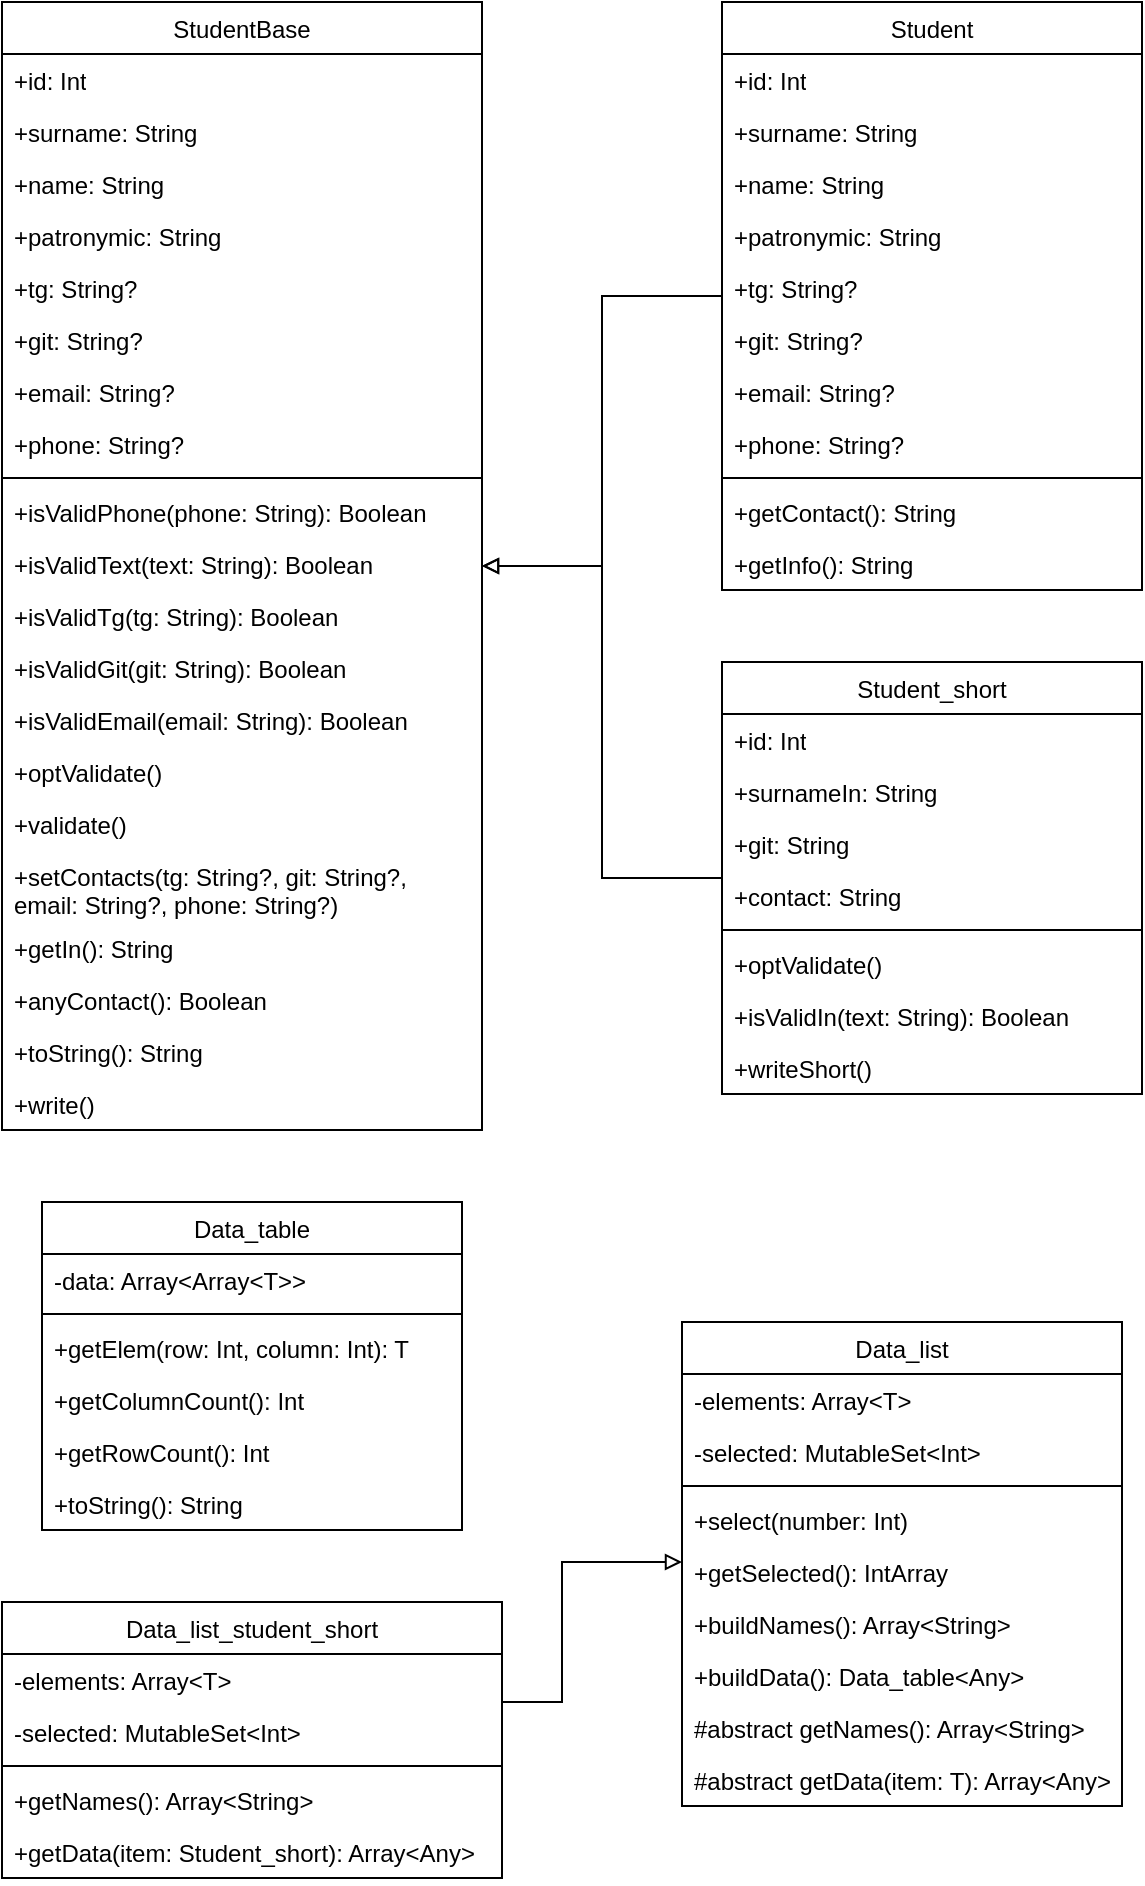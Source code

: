<mxfile version="25.0.1">
  <diagram name="Страница — 1" id="bVKTpgWmOsVaOyua8NCS">
    <mxGraphModel dx="626" dy="628" grid="1" gridSize="10" guides="1" tooltips="1" connect="1" arrows="1" fold="1" page="1" pageScale="1" pageWidth="827" pageHeight="1169" math="0" shadow="0">
      <root>
        <mxCell id="0" />
        <mxCell id="1" parent="0" />
        <mxCell id="sfsFLUbqQns9yZeQdELg-48" style="edgeStyle=orthogonalEdgeStyle;rounded=0;orthogonalLoop=1;jettySize=auto;html=1;endArrow=block;endFill=0;" parent="1" source="_FC31g5Uvyz9J8IQCSE6-10" target="sfsFLUbqQns9yZeQdELg-1" edge="1">
          <mxGeometry relative="1" as="geometry" />
        </mxCell>
        <mxCell id="_FC31g5Uvyz9J8IQCSE6-10" value="&lt;span style=&quot;font-weight: 400;&quot;&gt;Student&lt;/span&gt;" style="swimlane;fontStyle=1;align=center;verticalAlign=top;childLayout=stackLayout;horizontal=1;startSize=26;horizontalStack=0;resizeParent=1;resizeParentMax=0;resizeLast=0;collapsible=1;marginBottom=0;whiteSpace=wrap;html=1;" parent="1" vertex="1">
          <mxGeometry x="370" y="10" width="210" height="294" as="geometry" />
        </mxCell>
        <mxCell id="sfsFLUbqQns9yZeQdELg-24" value="+id: Int" style="text;strokeColor=none;fillColor=none;align=left;verticalAlign=top;spacingLeft=4;spacingRight=4;overflow=hidden;rotatable=0;points=[[0,0.5],[1,0.5]];portConstraint=eastwest;whiteSpace=wrap;html=1;" parent="_FC31g5Uvyz9J8IQCSE6-10" vertex="1">
          <mxGeometry y="26" width="210" height="26" as="geometry" />
        </mxCell>
        <mxCell id="sfsFLUbqQns9yZeQdELg-25" value="+surname: String" style="text;strokeColor=none;fillColor=none;align=left;verticalAlign=top;spacingLeft=4;spacingRight=4;overflow=hidden;rotatable=0;points=[[0,0.5],[1,0.5]];portConstraint=eastwest;whiteSpace=wrap;html=1;" parent="_FC31g5Uvyz9J8IQCSE6-10" vertex="1">
          <mxGeometry y="52" width="210" height="26" as="geometry" />
        </mxCell>
        <mxCell id="sfsFLUbqQns9yZeQdELg-26" value="+name: String" style="text;strokeColor=none;fillColor=none;align=left;verticalAlign=top;spacingLeft=4;spacingRight=4;overflow=hidden;rotatable=0;points=[[0,0.5],[1,0.5]];portConstraint=eastwest;whiteSpace=wrap;html=1;" parent="_FC31g5Uvyz9J8IQCSE6-10" vertex="1">
          <mxGeometry y="78" width="210" height="26" as="geometry" />
        </mxCell>
        <mxCell id="sfsFLUbqQns9yZeQdELg-27" value="+patronymic: String" style="text;strokeColor=none;fillColor=none;align=left;verticalAlign=top;spacingLeft=4;spacingRight=4;overflow=hidden;rotatable=0;points=[[0,0.5],[1,0.5]];portConstraint=eastwest;whiteSpace=wrap;html=1;" parent="_FC31g5Uvyz9J8IQCSE6-10" vertex="1">
          <mxGeometry y="104" width="210" height="26" as="geometry" />
        </mxCell>
        <mxCell id="sfsFLUbqQns9yZeQdELg-28" value="+tg: String?" style="text;strokeColor=none;fillColor=none;align=left;verticalAlign=top;spacingLeft=4;spacingRight=4;overflow=hidden;rotatable=0;points=[[0,0.5],[1,0.5]];portConstraint=eastwest;whiteSpace=wrap;html=1;" parent="_FC31g5Uvyz9J8IQCSE6-10" vertex="1">
          <mxGeometry y="130" width="210" height="26" as="geometry" />
        </mxCell>
        <mxCell id="sfsFLUbqQns9yZeQdELg-29" value="+git: String?" style="text;strokeColor=none;fillColor=none;align=left;verticalAlign=top;spacingLeft=4;spacingRight=4;overflow=hidden;rotatable=0;points=[[0,0.5],[1,0.5]];portConstraint=eastwest;whiteSpace=wrap;html=1;" parent="_FC31g5Uvyz9J8IQCSE6-10" vertex="1">
          <mxGeometry y="156" width="210" height="26" as="geometry" />
        </mxCell>
        <mxCell id="sfsFLUbqQns9yZeQdELg-30" value="+email: String?" style="text;strokeColor=none;fillColor=none;align=left;verticalAlign=top;spacingLeft=4;spacingRight=4;overflow=hidden;rotatable=0;points=[[0,0.5],[1,0.5]];portConstraint=eastwest;whiteSpace=wrap;html=1;" parent="_FC31g5Uvyz9J8IQCSE6-10" vertex="1">
          <mxGeometry y="182" width="210" height="26" as="geometry" />
        </mxCell>
        <mxCell id="sfsFLUbqQns9yZeQdELg-31" value="+phone: String?" style="text;strokeColor=none;fillColor=none;align=left;verticalAlign=top;spacingLeft=4;spacingRight=4;overflow=hidden;rotatable=0;points=[[0,0.5],[1,0.5]];portConstraint=eastwest;whiteSpace=wrap;html=1;" parent="_FC31g5Uvyz9J8IQCSE6-10" vertex="1">
          <mxGeometry y="208" width="210" height="26" as="geometry" />
        </mxCell>
        <mxCell id="_FC31g5Uvyz9J8IQCSE6-12" value="" style="line;strokeWidth=1;fillColor=none;align=left;verticalAlign=middle;spacingTop=-1;spacingLeft=3;spacingRight=3;rotatable=0;labelPosition=right;points=[];portConstraint=eastwest;strokeColor=inherit;" parent="_FC31g5Uvyz9J8IQCSE6-10" vertex="1">
          <mxGeometry y="234" width="210" height="8" as="geometry" />
        </mxCell>
        <mxCell id="_FC31g5Uvyz9J8IQCSE6-22" value="&lt;div&gt;+getContact(): String&lt;br&gt;&lt;/div&gt;" style="text;strokeColor=none;fillColor=none;align=left;verticalAlign=top;spacingLeft=4;spacingRight=4;overflow=hidden;rotatable=0;points=[[0,0.5],[1,0.5]];portConstraint=eastwest;whiteSpace=wrap;html=1;" parent="_FC31g5Uvyz9J8IQCSE6-10" vertex="1">
          <mxGeometry y="242" width="210" height="26" as="geometry" />
        </mxCell>
        <mxCell id="_FC31g5Uvyz9J8IQCSE6-23" value="+getInfo(): String" style="text;strokeColor=none;fillColor=none;align=left;verticalAlign=top;spacingLeft=4;spacingRight=4;overflow=hidden;rotatable=0;points=[[0,0.5],[1,0.5]];portConstraint=eastwest;whiteSpace=wrap;html=1;" parent="_FC31g5Uvyz9J8IQCSE6-10" vertex="1">
          <mxGeometry y="268" width="210" height="26" as="geometry" />
        </mxCell>
        <mxCell id="sfsFLUbqQns9yZeQdELg-1" value="&lt;span style=&quot;font-weight: 400;&quot;&gt;StudentBase&lt;/span&gt;" style="swimlane;fontStyle=1;align=center;verticalAlign=top;childLayout=stackLayout;horizontal=1;startSize=26;horizontalStack=0;resizeParent=1;resizeParentMax=0;resizeLast=0;collapsible=1;marginBottom=0;whiteSpace=wrap;html=1;" parent="1" vertex="1">
          <mxGeometry x="10" y="10" width="240" height="564" as="geometry" />
        </mxCell>
        <mxCell id="sfsFLUbqQns9yZeQdELg-2" value="+id: Int" style="text;strokeColor=none;fillColor=none;align=left;verticalAlign=top;spacingLeft=4;spacingRight=4;overflow=hidden;rotatable=0;points=[[0,0.5],[1,0.5]];portConstraint=eastwest;whiteSpace=wrap;html=1;" parent="sfsFLUbqQns9yZeQdELg-1" vertex="1">
          <mxGeometry y="26" width="240" height="26" as="geometry" />
        </mxCell>
        <mxCell id="sfsFLUbqQns9yZeQdELg-3" value="+surname: String" style="text;strokeColor=none;fillColor=none;align=left;verticalAlign=top;spacingLeft=4;spacingRight=4;overflow=hidden;rotatable=0;points=[[0,0.5],[1,0.5]];portConstraint=eastwest;whiteSpace=wrap;html=1;" parent="sfsFLUbqQns9yZeQdELg-1" vertex="1">
          <mxGeometry y="52" width="240" height="26" as="geometry" />
        </mxCell>
        <mxCell id="sfsFLUbqQns9yZeQdELg-4" value="+name: String" style="text;strokeColor=none;fillColor=none;align=left;verticalAlign=top;spacingLeft=4;spacingRight=4;overflow=hidden;rotatable=0;points=[[0,0.5],[1,0.5]];portConstraint=eastwest;whiteSpace=wrap;html=1;" parent="sfsFLUbqQns9yZeQdELg-1" vertex="1">
          <mxGeometry y="78" width="240" height="26" as="geometry" />
        </mxCell>
        <mxCell id="sfsFLUbqQns9yZeQdELg-5" value="+patronymic: String" style="text;strokeColor=none;fillColor=none;align=left;verticalAlign=top;spacingLeft=4;spacingRight=4;overflow=hidden;rotatable=0;points=[[0,0.5],[1,0.5]];portConstraint=eastwest;whiteSpace=wrap;html=1;" parent="sfsFLUbqQns9yZeQdELg-1" vertex="1">
          <mxGeometry y="104" width="240" height="26" as="geometry" />
        </mxCell>
        <mxCell id="sfsFLUbqQns9yZeQdELg-6" value="+tg: String?" style="text;strokeColor=none;fillColor=none;align=left;verticalAlign=top;spacingLeft=4;spacingRight=4;overflow=hidden;rotatable=0;points=[[0,0.5],[1,0.5]];portConstraint=eastwest;whiteSpace=wrap;html=1;" parent="sfsFLUbqQns9yZeQdELg-1" vertex="1">
          <mxGeometry y="130" width="240" height="26" as="geometry" />
        </mxCell>
        <mxCell id="sfsFLUbqQns9yZeQdELg-7" value="+git: String?" style="text;strokeColor=none;fillColor=none;align=left;verticalAlign=top;spacingLeft=4;spacingRight=4;overflow=hidden;rotatable=0;points=[[0,0.5],[1,0.5]];portConstraint=eastwest;whiteSpace=wrap;html=1;" parent="sfsFLUbqQns9yZeQdELg-1" vertex="1">
          <mxGeometry y="156" width="240" height="26" as="geometry" />
        </mxCell>
        <mxCell id="sfsFLUbqQns9yZeQdELg-8" value="+email: String?" style="text;strokeColor=none;fillColor=none;align=left;verticalAlign=top;spacingLeft=4;spacingRight=4;overflow=hidden;rotatable=0;points=[[0,0.5],[1,0.5]];portConstraint=eastwest;whiteSpace=wrap;html=1;" parent="sfsFLUbqQns9yZeQdELg-1" vertex="1">
          <mxGeometry y="182" width="240" height="26" as="geometry" />
        </mxCell>
        <mxCell id="sfsFLUbqQns9yZeQdELg-9" value="+phone: String?" style="text;strokeColor=none;fillColor=none;align=left;verticalAlign=top;spacingLeft=4;spacingRight=4;overflow=hidden;rotatable=0;points=[[0,0.5],[1,0.5]];portConstraint=eastwest;whiteSpace=wrap;html=1;" parent="sfsFLUbqQns9yZeQdELg-1" vertex="1">
          <mxGeometry y="208" width="240" height="26" as="geometry" />
        </mxCell>
        <mxCell id="sfsFLUbqQns9yZeQdELg-10" value="" style="line;strokeWidth=1;fillColor=none;align=left;verticalAlign=middle;spacingTop=-1;spacingLeft=3;spacingRight=3;rotatable=0;labelPosition=right;points=[];portConstraint=eastwest;strokeColor=inherit;" parent="sfsFLUbqQns9yZeQdELg-1" vertex="1">
          <mxGeometry y="234" width="240" height="8" as="geometry" />
        </mxCell>
        <mxCell id="sfsFLUbqQns9yZeQdELg-11" value="&lt;div&gt;+isValidPhone(phone: String): Boolean&lt;br&gt;&lt;/div&gt;" style="text;strokeColor=none;fillColor=none;align=left;verticalAlign=top;spacingLeft=4;spacingRight=4;overflow=hidden;rotatable=0;points=[[0,0.5],[1,0.5]];portConstraint=eastwest;whiteSpace=wrap;html=1;" parent="sfsFLUbqQns9yZeQdELg-1" vertex="1">
          <mxGeometry y="242" width="240" height="26" as="geometry" />
        </mxCell>
        <mxCell id="sfsFLUbqQns9yZeQdELg-12" value="+isValidText(text: String): Boolean" style="text;strokeColor=none;fillColor=none;align=left;verticalAlign=top;spacingLeft=4;spacingRight=4;overflow=hidden;rotatable=0;points=[[0,0.5],[1,0.5]];portConstraint=eastwest;whiteSpace=wrap;html=1;" parent="sfsFLUbqQns9yZeQdELg-1" vertex="1">
          <mxGeometry y="268" width="240" height="26" as="geometry" />
        </mxCell>
        <mxCell id="sfsFLUbqQns9yZeQdELg-13" value="+isValidTg(tg: String): Boolean" style="text;strokeColor=none;fillColor=none;align=left;verticalAlign=top;spacingLeft=4;spacingRight=4;overflow=hidden;rotatable=0;points=[[0,0.5],[1,0.5]];portConstraint=eastwest;whiteSpace=wrap;html=1;" parent="sfsFLUbqQns9yZeQdELg-1" vertex="1">
          <mxGeometry y="294" width="240" height="26" as="geometry" />
        </mxCell>
        <mxCell id="sfsFLUbqQns9yZeQdELg-14" value="+isValidGit(git: String): Boolean" style="text;strokeColor=none;fillColor=none;align=left;verticalAlign=top;spacingLeft=4;spacingRight=4;overflow=hidden;rotatable=0;points=[[0,0.5],[1,0.5]];portConstraint=eastwest;whiteSpace=wrap;html=1;" parent="sfsFLUbqQns9yZeQdELg-1" vertex="1">
          <mxGeometry y="320" width="240" height="26" as="geometry" />
        </mxCell>
        <mxCell id="sfsFLUbqQns9yZeQdELg-16" value="+isValidEmail(email: String): Boolean" style="text;strokeColor=none;fillColor=none;align=left;verticalAlign=top;spacingLeft=4;spacingRight=4;overflow=hidden;rotatable=0;points=[[0,0.5],[1,0.5]];portConstraint=eastwest;whiteSpace=wrap;html=1;" parent="sfsFLUbqQns9yZeQdELg-1" vertex="1">
          <mxGeometry y="346" width="240" height="26" as="geometry" />
        </mxCell>
        <mxCell id="sfsFLUbqQns9yZeQdELg-17" value="+optValidate()" style="text;strokeColor=none;fillColor=none;align=left;verticalAlign=top;spacingLeft=4;spacingRight=4;overflow=hidden;rotatable=0;points=[[0,0.5],[1,0.5]];portConstraint=eastwest;whiteSpace=wrap;html=1;" parent="sfsFLUbqQns9yZeQdELg-1" vertex="1">
          <mxGeometry y="372" width="240" height="26" as="geometry" />
        </mxCell>
        <mxCell id="sfsFLUbqQns9yZeQdELg-18" value="+validate()" style="text;strokeColor=none;fillColor=none;align=left;verticalAlign=top;spacingLeft=4;spacingRight=4;overflow=hidden;rotatable=0;points=[[0,0.5],[1,0.5]];portConstraint=eastwest;whiteSpace=wrap;html=1;" parent="sfsFLUbqQns9yZeQdELg-1" vertex="1">
          <mxGeometry y="398" width="240" height="26" as="geometry" />
        </mxCell>
        <mxCell id="sfsFLUbqQns9yZeQdELg-19" value="+setContacts(tg: String?, git: String?, email: String?, phone: String?)" style="text;strokeColor=none;fillColor=none;align=left;verticalAlign=top;spacingLeft=4;spacingRight=4;overflow=hidden;rotatable=0;points=[[0,0.5],[1,0.5]];portConstraint=eastwest;whiteSpace=wrap;html=1;" parent="sfsFLUbqQns9yZeQdELg-1" vertex="1">
          <mxGeometry y="424" width="240" height="36" as="geometry" />
        </mxCell>
        <mxCell id="sfsFLUbqQns9yZeQdELg-20" value="+getIn(): String" style="text;strokeColor=none;fillColor=none;align=left;verticalAlign=top;spacingLeft=4;spacingRight=4;overflow=hidden;rotatable=0;points=[[0,0.5],[1,0.5]];portConstraint=eastwest;whiteSpace=wrap;html=1;" parent="sfsFLUbqQns9yZeQdELg-1" vertex="1">
          <mxGeometry y="460" width="240" height="26" as="geometry" />
        </mxCell>
        <mxCell id="sfsFLUbqQns9yZeQdELg-21" value="+anyContact(): Boolean" style="text;strokeColor=none;fillColor=none;align=left;verticalAlign=top;spacingLeft=4;spacingRight=4;overflow=hidden;rotatable=0;points=[[0,0.5],[1,0.5]];portConstraint=eastwest;whiteSpace=wrap;html=1;" parent="sfsFLUbqQns9yZeQdELg-1" vertex="1">
          <mxGeometry y="486" width="240" height="26" as="geometry" />
        </mxCell>
        <mxCell id="sfsFLUbqQns9yZeQdELg-22" value="+toString(): String" style="text;strokeColor=none;fillColor=none;align=left;verticalAlign=top;spacingLeft=4;spacingRight=4;overflow=hidden;rotatable=0;points=[[0,0.5],[1,0.5]];portConstraint=eastwest;whiteSpace=wrap;html=1;" parent="sfsFLUbqQns9yZeQdELg-1" vertex="1">
          <mxGeometry y="512" width="240" height="26" as="geometry" />
        </mxCell>
        <mxCell id="sfsFLUbqQns9yZeQdELg-23" value="+write()&amp;nbsp;" style="text;strokeColor=none;fillColor=none;align=left;verticalAlign=top;spacingLeft=4;spacingRight=4;overflow=hidden;rotatable=0;points=[[0,0.5],[1,0.5]];portConstraint=eastwest;whiteSpace=wrap;html=1;" parent="sfsFLUbqQns9yZeQdELg-1" vertex="1">
          <mxGeometry y="538" width="240" height="26" as="geometry" />
        </mxCell>
        <mxCell id="sfsFLUbqQns9yZeQdELg-47" style="edgeStyle=orthogonalEdgeStyle;rounded=0;orthogonalLoop=1;jettySize=auto;html=1;endArrow=block;endFill=0;" parent="1" source="sfsFLUbqQns9yZeQdELg-32" target="sfsFLUbqQns9yZeQdELg-1" edge="1">
          <mxGeometry relative="1" as="geometry" />
        </mxCell>
        <mxCell id="sfsFLUbqQns9yZeQdELg-32" value="&lt;span style=&quot;font-weight: 400;&quot;&gt;Student_short&lt;/span&gt;" style="swimlane;fontStyle=1;align=center;verticalAlign=top;childLayout=stackLayout;horizontal=1;startSize=26;horizontalStack=0;resizeParent=1;resizeParentMax=0;resizeLast=0;collapsible=1;marginBottom=0;whiteSpace=wrap;html=1;" parent="1" vertex="1">
          <mxGeometry x="370" y="340" width="210" height="216" as="geometry" />
        </mxCell>
        <mxCell id="sfsFLUbqQns9yZeQdELg-33" value="+id: Int" style="text;strokeColor=none;fillColor=none;align=left;verticalAlign=top;spacingLeft=4;spacingRight=4;overflow=hidden;rotatable=0;points=[[0,0.5],[1,0.5]];portConstraint=eastwest;whiteSpace=wrap;html=1;" parent="sfsFLUbqQns9yZeQdELg-32" vertex="1">
          <mxGeometry y="26" width="210" height="26" as="geometry" />
        </mxCell>
        <mxCell id="sfsFLUbqQns9yZeQdELg-34" value="+surnameIn: String" style="text;strokeColor=none;fillColor=none;align=left;verticalAlign=top;spacingLeft=4;spacingRight=4;overflow=hidden;rotatable=0;points=[[0,0.5],[1,0.5]];portConstraint=eastwest;whiteSpace=wrap;html=1;" parent="sfsFLUbqQns9yZeQdELg-32" vertex="1">
          <mxGeometry y="52" width="210" height="26" as="geometry" />
        </mxCell>
        <mxCell id="sfsFLUbqQns9yZeQdELg-38" value="+git: String" style="text;strokeColor=none;fillColor=none;align=left;verticalAlign=top;spacingLeft=4;spacingRight=4;overflow=hidden;rotatable=0;points=[[0,0.5],[1,0.5]];portConstraint=eastwest;whiteSpace=wrap;html=1;" parent="sfsFLUbqQns9yZeQdELg-32" vertex="1">
          <mxGeometry y="78" width="210" height="26" as="geometry" />
        </mxCell>
        <mxCell id="sfsFLUbqQns9yZeQdELg-40" value="+contact: String" style="text;strokeColor=none;fillColor=none;align=left;verticalAlign=top;spacingLeft=4;spacingRight=4;overflow=hidden;rotatable=0;points=[[0,0.5],[1,0.5]];portConstraint=eastwest;whiteSpace=wrap;html=1;" parent="sfsFLUbqQns9yZeQdELg-32" vertex="1">
          <mxGeometry y="104" width="210" height="26" as="geometry" />
        </mxCell>
        <mxCell id="sfsFLUbqQns9yZeQdELg-41" value="" style="line;strokeWidth=1;fillColor=none;align=left;verticalAlign=middle;spacingTop=-1;spacingLeft=3;spacingRight=3;rotatable=0;labelPosition=right;points=[];portConstraint=eastwest;strokeColor=inherit;" parent="sfsFLUbqQns9yZeQdELg-32" vertex="1">
          <mxGeometry y="130" width="210" height="8" as="geometry" />
        </mxCell>
        <mxCell id="sfsFLUbqQns9yZeQdELg-42" value="&lt;div&gt;+optValidate()&lt;br&gt;&lt;/div&gt;" style="text;strokeColor=none;fillColor=none;align=left;verticalAlign=top;spacingLeft=4;spacingRight=4;overflow=hidden;rotatable=0;points=[[0,0.5],[1,0.5]];portConstraint=eastwest;whiteSpace=wrap;html=1;" parent="sfsFLUbqQns9yZeQdELg-32" vertex="1">
          <mxGeometry y="138" width="210" height="26" as="geometry" />
        </mxCell>
        <mxCell id="sfsFLUbqQns9yZeQdELg-43" value="+isValidIn(text: String): Boolean" style="text;strokeColor=none;fillColor=none;align=left;verticalAlign=top;spacingLeft=4;spacingRight=4;overflow=hidden;rotatable=0;points=[[0,0.5],[1,0.5]];portConstraint=eastwest;whiteSpace=wrap;html=1;" parent="sfsFLUbqQns9yZeQdELg-32" vertex="1">
          <mxGeometry y="164" width="210" height="26" as="geometry" />
        </mxCell>
        <mxCell id="sfsFLUbqQns9yZeQdELg-44" value="+writeShort()" style="text;strokeColor=none;fillColor=none;align=left;verticalAlign=top;spacingLeft=4;spacingRight=4;overflow=hidden;rotatable=0;points=[[0,0.5],[1,0.5]];portConstraint=eastwest;whiteSpace=wrap;html=1;" parent="sfsFLUbqQns9yZeQdELg-32" vertex="1">
          <mxGeometry y="190" width="210" height="26" as="geometry" />
        </mxCell>
        <mxCell id="RASrGLIlpmT4Tx6roda1-1" value="&lt;span style=&quot;font-weight: 400;&quot;&gt;Data_table&lt;/span&gt;" style="swimlane;fontStyle=1;align=center;verticalAlign=top;childLayout=stackLayout;horizontal=1;startSize=26;horizontalStack=0;resizeParent=1;resizeParentMax=0;resizeLast=0;collapsible=1;marginBottom=0;whiteSpace=wrap;html=1;" vertex="1" parent="1">
          <mxGeometry x="30" y="610" width="210" height="164" as="geometry" />
        </mxCell>
        <mxCell id="RASrGLIlpmT4Tx6roda1-2" value="-data: Array&amp;lt;Array&amp;lt;T&amp;gt;&amp;gt;" style="text;strokeColor=none;fillColor=none;align=left;verticalAlign=top;spacingLeft=4;spacingRight=4;overflow=hidden;rotatable=0;points=[[0,0.5],[1,0.5]];portConstraint=eastwest;whiteSpace=wrap;html=1;" vertex="1" parent="RASrGLIlpmT4Tx6roda1-1">
          <mxGeometry y="26" width="210" height="26" as="geometry" />
        </mxCell>
        <mxCell id="RASrGLIlpmT4Tx6roda1-6" value="" style="line;strokeWidth=1;fillColor=none;align=left;verticalAlign=middle;spacingTop=-1;spacingLeft=3;spacingRight=3;rotatable=0;labelPosition=right;points=[];portConstraint=eastwest;strokeColor=inherit;" vertex="1" parent="RASrGLIlpmT4Tx6roda1-1">
          <mxGeometry y="52" width="210" height="8" as="geometry" />
        </mxCell>
        <mxCell id="RASrGLIlpmT4Tx6roda1-7" value="&lt;div&gt;+getElem(row: Int, column: Int): T&lt;br&gt;&lt;/div&gt;" style="text;strokeColor=none;fillColor=none;align=left;verticalAlign=top;spacingLeft=4;spacingRight=4;overflow=hidden;rotatable=0;points=[[0,0.5],[1,0.5]];portConstraint=eastwest;whiteSpace=wrap;html=1;" vertex="1" parent="RASrGLIlpmT4Tx6roda1-1">
          <mxGeometry y="60" width="210" height="26" as="geometry" />
        </mxCell>
        <mxCell id="RASrGLIlpmT4Tx6roda1-8" value="+getColumnCount(): Int" style="text;strokeColor=none;fillColor=none;align=left;verticalAlign=top;spacingLeft=4;spacingRight=4;overflow=hidden;rotatable=0;points=[[0,0.5],[1,0.5]];portConstraint=eastwest;whiteSpace=wrap;html=1;" vertex="1" parent="RASrGLIlpmT4Tx6roda1-1">
          <mxGeometry y="86" width="210" height="26" as="geometry" />
        </mxCell>
        <mxCell id="RASrGLIlpmT4Tx6roda1-9" value="+getRowCount(): Int" style="text;strokeColor=none;fillColor=none;align=left;verticalAlign=top;spacingLeft=4;spacingRight=4;overflow=hidden;rotatable=0;points=[[0,0.5],[1,0.5]];portConstraint=eastwest;whiteSpace=wrap;html=1;" vertex="1" parent="RASrGLIlpmT4Tx6roda1-1">
          <mxGeometry y="112" width="210" height="26" as="geometry" />
        </mxCell>
        <mxCell id="RASrGLIlpmT4Tx6roda1-19" value="+toString(): String" style="text;strokeColor=none;fillColor=none;align=left;verticalAlign=top;spacingLeft=4;spacingRight=4;overflow=hidden;rotatable=0;points=[[0,0.5],[1,0.5]];portConstraint=eastwest;whiteSpace=wrap;html=1;" vertex="1" parent="RASrGLIlpmT4Tx6roda1-1">
          <mxGeometry y="138" width="210" height="26" as="geometry" />
        </mxCell>
        <mxCell id="RASrGLIlpmT4Tx6roda1-10" value="&lt;span style=&quot;font-weight: 400;&quot;&gt;Data_list&lt;/span&gt;" style="swimlane;fontStyle=1;align=center;verticalAlign=top;childLayout=stackLayout;horizontal=1;startSize=26;horizontalStack=0;resizeParent=1;resizeParentMax=0;resizeLast=0;collapsible=1;marginBottom=0;whiteSpace=wrap;html=1;" vertex="1" parent="1">
          <mxGeometry x="350" y="670" width="220" height="242" as="geometry" />
        </mxCell>
        <mxCell id="RASrGLIlpmT4Tx6roda1-11" value="-elements: Array&amp;lt;T&amp;gt;&amp;nbsp;" style="text;strokeColor=none;fillColor=none;align=left;verticalAlign=top;spacingLeft=4;spacingRight=4;overflow=hidden;rotatable=0;points=[[0,0.5],[1,0.5]];portConstraint=eastwest;whiteSpace=wrap;html=1;" vertex="1" parent="RASrGLIlpmT4Tx6roda1-10">
          <mxGeometry y="26" width="220" height="26" as="geometry" />
        </mxCell>
        <mxCell id="RASrGLIlpmT4Tx6roda1-12" value="-selected: MutableSet&amp;lt;Int&amp;gt;" style="text;strokeColor=none;fillColor=none;align=left;verticalAlign=top;spacingLeft=4;spacingRight=4;overflow=hidden;rotatable=0;points=[[0,0.5],[1,0.5]];portConstraint=eastwest;whiteSpace=wrap;html=1;" vertex="1" parent="RASrGLIlpmT4Tx6roda1-10">
          <mxGeometry y="52" width="220" height="26" as="geometry" />
        </mxCell>
        <mxCell id="RASrGLIlpmT4Tx6roda1-15" value="" style="line;strokeWidth=1;fillColor=none;align=left;verticalAlign=middle;spacingTop=-1;spacingLeft=3;spacingRight=3;rotatable=0;labelPosition=right;points=[];portConstraint=eastwest;strokeColor=inherit;" vertex="1" parent="RASrGLIlpmT4Tx6roda1-10">
          <mxGeometry y="78" width="220" height="8" as="geometry" />
        </mxCell>
        <mxCell id="RASrGLIlpmT4Tx6roda1-16" value="&lt;div&gt;+select(number: Int)&lt;br&gt;&lt;/div&gt;" style="text;strokeColor=none;fillColor=none;align=left;verticalAlign=top;spacingLeft=4;spacingRight=4;overflow=hidden;rotatable=0;points=[[0,0.5],[1,0.5]];portConstraint=eastwest;whiteSpace=wrap;html=1;" vertex="1" parent="RASrGLIlpmT4Tx6roda1-10">
          <mxGeometry y="86" width="220" height="26" as="geometry" />
        </mxCell>
        <mxCell id="RASrGLIlpmT4Tx6roda1-17" value="+getSelected(): IntArray" style="text;strokeColor=none;fillColor=none;align=left;verticalAlign=top;spacingLeft=4;spacingRight=4;overflow=hidden;rotatable=0;points=[[0,0.5],[1,0.5]];portConstraint=eastwest;whiteSpace=wrap;html=1;" vertex="1" parent="RASrGLIlpmT4Tx6roda1-10">
          <mxGeometry y="112" width="220" height="26" as="geometry" />
        </mxCell>
        <mxCell id="RASrGLIlpmT4Tx6roda1-18" value="+buildNames(): Array&amp;lt;String&amp;gt;" style="text;strokeColor=none;fillColor=none;align=left;verticalAlign=top;spacingLeft=4;spacingRight=4;overflow=hidden;rotatable=0;points=[[0,0.5],[1,0.5]];portConstraint=eastwest;whiteSpace=wrap;html=1;" vertex="1" parent="RASrGLIlpmT4Tx6roda1-10">
          <mxGeometry y="138" width="220" height="26" as="geometry" />
        </mxCell>
        <mxCell id="RASrGLIlpmT4Tx6roda1-20" value="+buildData(): Data_table&amp;lt;Any&amp;gt;" style="text;strokeColor=none;fillColor=none;align=left;verticalAlign=top;spacingLeft=4;spacingRight=4;overflow=hidden;rotatable=0;points=[[0,0.5],[1,0.5]];portConstraint=eastwest;whiteSpace=wrap;html=1;" vertex="1" parent="RASrGLIlpmT4Tx6roda1-10">
          <mxGeometry y="164" width="220" height="26" as="geometry" />
        </mxCell>
        <mxCell id="RASrGLIlpmT4Tx6roda1-21" value="#abstract getNames(): Array&amp;lt;String&amp;gt;" style="text;strokeColor=none;fillColor=none;align=left;verticalAlign=top;spacingLeft=4;spacingRight=4;overflow=hidden;rotatable=0;points=[[0,0.5],[1,0.5]];portConstraint=eastwest;whiteSpace=wrap;html=1;" vertex="1" parent="RASrGLIlpmT4Tx6roda1-10">
          <mxGeometry y="190" width="220" height="26" as="geometry" />
        </mxCell>
        <mxCell id="RASrGLIlpmT4Tx6roda1-22" value="#abstract getData(item: T): Array&amp;lt;Any&amp;gt;" style="text;strokeColor=none;fillColor=none;align=left;verticalAlign=top;spacingLeft=4;spacingRight=4;overflow=hidden;rotatable=0;points=[[0,0.5],[1,0.5]];portConstraint=eastwest;whiteSpace=wrap;html=1;" vertex="1" parent="RASrGLIlpmT4Tx6roda1-10">
          <mxGeometry y="216" width="220" height="26" as="geometry" />
        </mxCell>
        <mxCell id="RASrGLIlpmT4Tx6roda1-30" style="edgeStyle=orthogonalEdgeStyle;rounded=0;orthogonalLoop=1;jettySize=auto;html=1;endArrow=block;endFill=0;" edge="1" parent="1" source="RASrGLIlpmT4Tx6roda1-33" target="RASrGLIlpmT4Tx6roda1-10">
          <mxGeometry relative="1" as="geometry">
            <mxPoint x="290" y="930" as="sourcePoint" />
            <mxPoint x="330" y="790" as="targetPoint" />
            <Array as="points">
              <mxPoint x="290" y="860" />
              <mxPoint x="290" y="790" />
            </Array>
          </mxGeometry>
        </mxCell>
        <mxCell id="RASrGLIlpmT4Tx6roda1-33" value="&lt;span style=&quot;font-weight: 400;&quot;&gt;Data_list_student_short&lt;/span&gt;" style="swimlane;fontStyle=1;align=center;verticalAlign=top;childLayout=stackLayout;horizontal=1;startSize=26;horizontalStack=0;resizeParent=1;resizeParentMax=0;resizeLast=0;collapsible=1;marginBottom=0;whiteSpace=wrap;html=1;" vertex="1" parent="1">
          <mxGeometry x="10" y="810" width="250" height="138" as="geometry" />
        </mxCell>
        <mxCell id="RASrGLIlpmT4Tx6roda1-34" value="-elements: Array&amp;lt;T&amp;gt;&amp;nbsp;" style="text;strokeColor=none;fillColor=none;align=left;verticalAlign=top;spacingLeft=4;spacingRight=4;overflow=hidden;rotatable=0;points=[[0,0.5],[1,0.5]];portConstraint=eastwest;whiteSpace=wrap;html=1;" vertex="1" parent="RASrGLIlpmT4Tx6roda1-33">
          <mxGeometry y="26" width="250" height="26" as="geometry" />
        </mxCell>
        <mxCell id="RASrGLIlpmT4Tx6roda1-35" value="-selected: MutableSet&amp;lt;Int&amp;gt;" style="text;strokeColor=none;fillColor=none;align=left;verticalAlign=top;spacingLeft=4;spacingRight=4;overflow=hidden;rotatable=0;points=[[0,0.5],[1,0.5]];portConstraint=eastwest;whiteSpace=wrap;html=1;" vertex="1" parent="RASrGLIlpmT4Tx6roda1-33">
          <mxGeometry y="52" width="250" height="26" as="geometry" />
        </mxCell>
        <mxCell id="RASrGLIlpmT4Tx6roda1-36" value="" style="line;strokeWidth=1;fillColor=none;align=left;verticalAlign=middle;spacingTop=-1;spacingLeft=3;spacingRight=3;rotatable=0;labelPosition=right;points=[];portConstraint=eastwest;strokeColor=inherit;" vertex="1" parent="RASrGLIlpmT4Tx6roda1-33">
          <mxGeometry y="78" width="250" height="8" as="geometry" />
        </mxCell>
        <mxCell id="RASrGLIlpmT4Tx6roda1-41" value="+getNames(): Array&amp;lt;String&amp;gt;" style="text;strokeColor=none;fillColor=none;align=left;verticalAlign=top;spacingLeft=4;spacingRight=4;overflow=hidden;rotatable=0;points=[[0,0.5],[1,0.5]];portConstraint=eastwest;whiteSpace=wrap;html=1;" vertex="1" parent="RASrGLIlpmT4Tx6roda1-33">
          <mxGeometry y="86" width="250" height="26" as="geometry" />
        </mxCell>
        <mxCell id="RASrGLIlpmT4Tx6roda1-42" value="+getData(item: Student_short): Array&amp;lt;Any&amp;gt;" style="text;strokeColor=none;fillColor=none;align=left;verticalAlign=top;spacingLeft=4;spacingRight=4;overflow=hidden;rotatable=0;points=[[0,0.5],[1,0.5]];portConstraint=eastwest;whiteSpace=wrap;html=1;" vertex="1" parent="RASrGLIlpmT4Tx6roda1-33">
          <mxGeometry y="112" width="250" height="26" as="geometry" />
        </mxCell>
      </root>
    </mxGraphModel>
  </diagram>
</mxfile>

